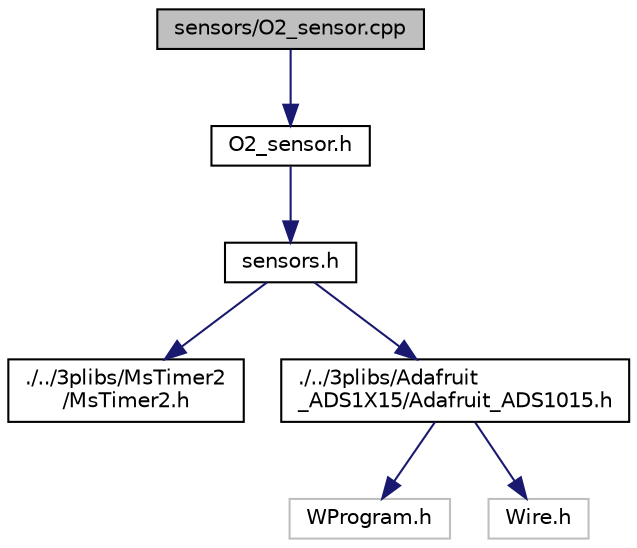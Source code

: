 digraph "sensors/O2_sensor.cpp"
{
  edge [fontname="Helvetica",fontsize="10",labelfontname="Helvetica",labelfontsize="10"];
  node [fontname="Helvetica",fontsize="10",shape=record];
  Node0 [label="sensors/O2_sensor.cpp",height=0.2,width=0.4,color="black", fillcolor="grey75", style="filled", fontcolor="black"];
  Node0 -> Node1 [color="midnightblue",fontsize="10",style="solid"];
  Node1 [label="O2_sensor.h",height=0.2,width=0.4,color="black", fillcolor="white", style="filled",URL="$_o2__sensor_8h.html",tooltip="O2 sensor module. "];
  Node1 -> Node2 [color="midnightblue",fontsize="10",style="solid"];
  Node2 [label="sensors.h",height=0.2,width=0.4,color="black", fillcolor="white", style="filled",URL="$sensors_8h.html",tooltip="Base sensor class. "];
  Node2 -> Node3 [color="midnightblue",fontsize="10",style="solid"];
  Node3 [label="./../3plibs/MsTimer2\l/MsTimer2.h",height=0.2,width=0.4,color="black", fillcolor="white", style="filled",URL="$_ms_timer2_8h_source.html"];
  Node2 -> Node4 [color="midnightblue",fontsize="10",style="solid"];
  Node4 [label="./../3plibs/Adafruit\l_ADS1X15/Adafruit_ADS1015.h",height=0.2,width=0.4,color="black", fillcolor="white", style="filled",URL="$_adafruit___a_d_s1015_8h.html"];
  Node4 -> Node5 [color="midnightblue",fontsize="10",style="solid"];
  Node5 [label="WProgram.h",height=0.2,width=0.4,color="grey75", fillcolor="white", style="filled"];
  Node4 -> Node6 [color="midnightblue",fontsize="10",style="solid"];
  Node6 [label="Wire.h",height=0.2,width=0.4,color="grey75", fillcolor="white", style="filled"];
}
